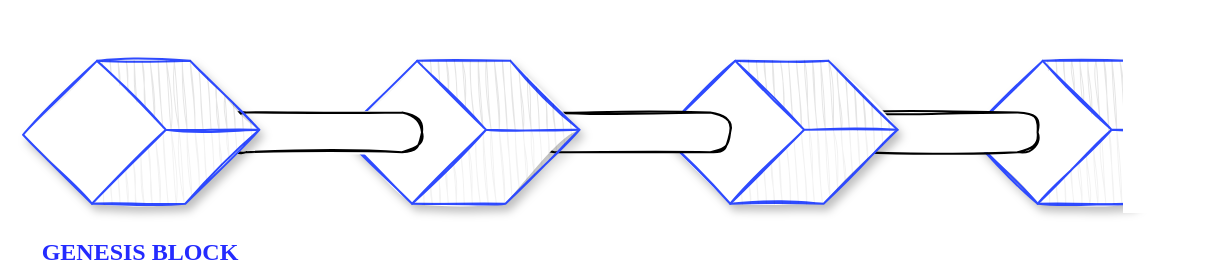<mxfile version="13.4.8" type="device"><diagram id="be3FSC2N81lDDvzFSObU" name="Page-1"><mxGraphModel dx="1113" dy="760" grid="1" gridSize="10" guides="1" tooltips="1" connect="1" arrows="1" fold="1" page="1" pageScale="1" pageWidth="850" pageHeight="1100" math="0" shadow="0"><root><mxCell id="0"/><mxCell id="1" parent="0"/><mxCell id="zesy36na6VVr0_JYgGA0-26" value="" style="shape=cube;whiteSpace=wrap;html=1;boundedLbl=1;backgroundOutline=1;darkOpacity=0.05;darkOpacity2=0.1;size=33;rotation=135;strokeColor=#2E4AFF;shadow=1;sketch=1;" vertex="1" parent="1"><mxGeometry x="589.79" y="379.28" width="85.28" height="81.75" as="geometry"/></mxCell><mxCell id="zesy36na6VVr0_JYgGA0-27" value="" style="rounded=1;whiteSpace=wrap;html=1;shadow=0;sketch=1;fillColor=#ffffff;gradientColor=none;arcSize=50;" vertex="1" parent="1"><mxGeometry x="510" y="410.23" width="97.79" height="19.84" as="geometry"/></mxCell><mxCell id="zesy36na6VVr0_JYgGA0-23" value="" style="shape=cube;whiteSpace=wrap;html=1;boundedLbl=1;backgroundOutline=1;darkOpacity=0.05;darkOpacity2=0.1;size=33;rotation=135;strokeColor=#2E4AFF;shadow=1;sketch=1;" vertex="1" parent="1"><mxGeometry x="436.07" y="379.28" width="85.28" height="81.75" as="geometry"/></mxCell><mxCell id="zesy36na6VVr0_JYgGA0-24" value="" style="rounded=1;whiteSpace=wrap;html=1;shadow=0;sketch=1;fillColor=#ffffff;gradientColor=none;arcSize=50;" vertex="1" parent="1"><mxGeometry x="356.28" y="410.23" width="97.79" height="19.84" as="geometry"/></mxCell><mxCell id="zesy36na6VVr0_JYgGA0-22" value="" style="shape=cube;whiteSpace=wrap;html=1;boundedLbl=1;backgroundOutline=1;darkOpacity=0.05;darkOpacity2=0.1;size=33;rotation=135;strokeColor=#2E4AFF;shadow=1;sketch=1;" vertex="1" parent="1"><mxGeometry x="277" y="379.28" width="85.28" height="81.75" as="geometry"/></mxCell><mxCell id="zesy36na6VVr0_JYgGA0-21" value="" style="rounded=1;whiteSpace=wrap;html=1;shadow=0;sketch=1;fillColor=#ffffff;gradientColor=none;arcSize=50;" vertex="1" parent="1"><mxGeometry x="202.21" y="410.23" width="97.79" height="19.84" as="geometry"/></mxCell><mxCell id="zesy36na6VVr0_JYgGA0-19" value="" style="shape=cube;whiteSpace=wrap;html=1;boundedLbl=1;backgroundOutline=1;darkOpacity=0.05;darkOpacity2=0.1;size=33;rotation=135;strokeColor=#2E4AFF;shadow=1;sketch=1;" vertex="1" parent="1"><mxGeometry x="116.93" y="379.28" width="85.28" height="81.75" as="geometry"/></mxCell><mxCell id="zesy36na6VVr0_JYgGA0-25" value="&lt;font face=&quot;Comic Sans MS&quot; color=&quot;#242bff&quot;&gt;&lt;b&gt;GENESIS BLOCK&lt;/b&gt;&lt;/font&gt;" style="text;html=1;strokeColor=none;fillColor=none;align=center;verticalAlign=middle;whiteSpace=wrap;rounded=0;shadow=0;sketch=1;" vertex="1" parent="1"><mxGeometry x="89.35" y="470" width="140.43" height="20" as="geometry"/></mxCell><mxCell id="zesy36na6VVr0_JYgGA0-28" value="" style="rounded=0;whiteSpace=wrap;html=1;shadow=0;sketch=0;gradientColor=none;strokeColor=#FFFFFF;" vertex="1" parent="1"><mxGeometry x="651" y="380" width="49" height="80" as="geometry"/></mxCell></root></mxGraphModel></diagram></mxfile>